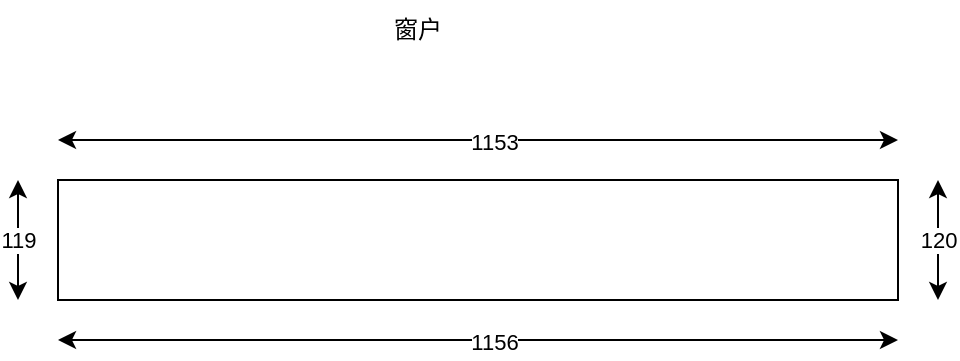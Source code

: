 <mxfile version="27.1.6">
  <diagram name="第 1 页" id="rFpUrEXaCzRFXlV86ZAd">
    <mxGraphModel dx="2037" dy="1197" grid="1" gridSize="10" guides="1" tooltips="1" connect="1" arrows="1" fold="1" page="1" pageScale="1" pageWidth="827" pageHeight="1169" math="0" shadow="0">
      <root>
        <mxCell id="0" />
        <mxCell id="1" parent="0" />
        <mxCell id="tuhDQIZreMQIXsQtACYk-1" value="" style="rounded=0;whiteSpace=wrap;html=1;" vertex="1" parent="1">
          <mxGeometry x="250" y="320" width="420" height="60" as="geometry" />
        </mxCell>
        <mxCell id="tuhDQIZreMQIXsQtACYk-2" value="" style="endArrow=classic;startArrow=classic;html=1;rounded=0;" edge="1" parent="1">
          <mxGeometry width="50" height="50" relative="1" as="geometry">
            <mxPoint x="230" y="380" as="sourcePoint" />
            <mxPoint x="230" y="320" as="targetPoint" />
          </mxGeometry>
        </mxCell>
        <mxCell id="tuhDQIZreMQIXsQtACYk-4" value="119" style="edgeLabel;html=1;align=center;verticalAlign=middle;resizable=0;points=[];" vertex="1" connectable="0" parent="tuhDQIZreMQIXsQtACYk-2">
          <mxGeometry x="0.067" y="1" relative="1" as="geometry">
            <mxPoint x="1" y="2" as="offset" />
          </mxGeometry>
        </mxCell>
        <mxCell id="tuhDQIZreMQIXsQtACYk-5" value="窗户" style="text;html=1;align=center;verticalAlign=middle;whiteSpace=wrap;rounded=0;" vertex="1" parent="1">
          <mxGeometry x="400" y="230" width="60" height="30" as="geometry" />
        </mxCell>
        <mxCell id="tuhDQIZreMQIXsQtACYk-6" value="" style="endArrow=classic;startArrow=classic;html=1;rounded=0;" edge="1" parent="1">
          <mxGeometry width="50" height="50" relative="1" as="geometry">
            <mxPoint x="250" y="400" as="sourcePoint" />
            <mxPoint x="670" y="400" as="targetPoint" />
          </mxGeometry>
        </mxCell>
        <mxCell id="tuhDQIZreMQIXsQtACYk-7" value="1156" style="edgeLabel;html=1;align=center;verticalAlign=middle;resizable=0;points=[];" vertex="1" connectable="0" parent="tuhDQIZreMQIXsQtACYk-6">
          <mxGeometry x="0.038" y="-1" relative="1" as="geometry">
            <mxPoint as="offset" />
          </mxGeometry>
        </mxCell>
        <mxCell id="tuhDQIZreMQIXsQtACYk-9" value="" style="endArrow=classic;startArrow=classic;html=1;rounded=0;" edge="1" parent="1">
          <mxGeometry width="50" height="50" relative="1" as="geometry">
            <mxPoint x="250" y="300" as="sourcePoint" />
            <mxPoint x="670" y="300" as="targetPoint" />
          </mxGeometry>
        </mxCell>
        <mxCell id="tuhDQIZreMQIXsQtACYk-10" value="1153" style="edgeLabel;html=1;align=center;verticalAlign=middle;resizable=0;points=[];" vertex="1" connectable="0" parent="tuhDQIZreMQIXsQtACYk-9">
          <mxGeometry x="0.038" y="-1" relative="1" as="geometry">
            <mxPoint as="offset" />
          </mxGeometry>
        </mxCell>
        <mxCell id="tuhDQIZreMQIXsQtACYk-20" value="" style="endArrow=classic;startArrow=classic;html=1;rounded=0;" edge="1" parent="1">
          <mxGeometry width="50" height="50" relative="1" as="geometry">
            <mxPoint x="690" y="380" as="sourcePoint" />
            <mxPoint x="690" y="320" as="targetPoint" />
          </mxGeometry>
        </mxCell>
        <mxCell id="tuhDQIZreMQIXsQtACYk-22" value="120" style="edgeLabel;html=1;align=center;verticalAlign=middle;resizable=0;points=[];" vertex="1" connectable="0" parent="tuhDQIZreMQIXsQtACYk-20">
          <mxGeometry x="0.067" y="1" relative="1" as="geometry">
            <mxPoint x="1" y="2" as="offset" />
          </mxGeometry>
        </mxCell>
      </root>
    </mxGraphModel>
  </diagram>
</mxfile>
